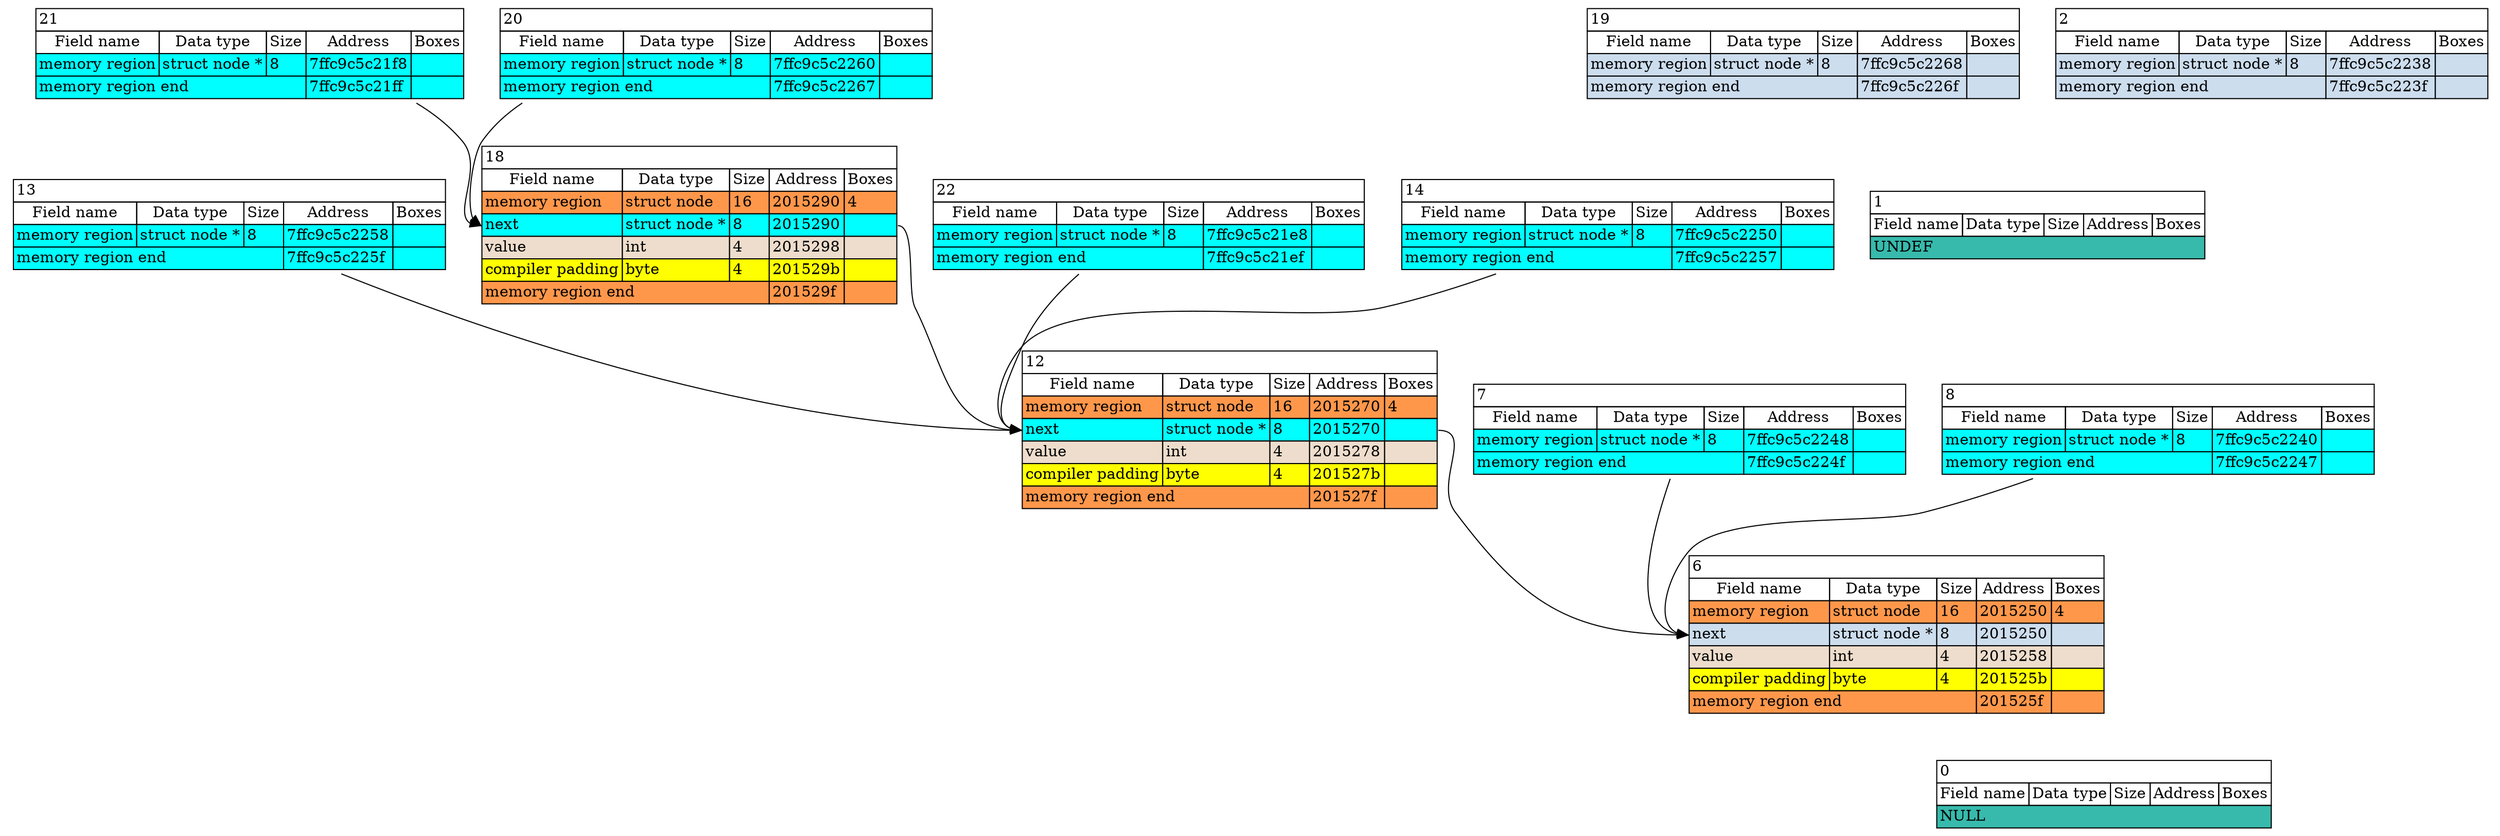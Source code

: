 digraph G {
	"6":"33641040out:e" -> "0":"0in:w" [style = invis]
	"19":"headout:e" -> "1":"0in:w" [style = invis]
	"2":"headout:e" -> "1":"0in:w" [style = invis]
	"13":"headout:e" -> "12":"33641072in:w" [color = "#000000"]
	"21":"headout:e" -> "18":"33641104in:w" [color = "#000000"]
	"20":"headout:e" -> "18":"33641104in:w" [color = "#000000"]
	"7":"headout:e" -> "6":"33641040in:w" [color = "#000000"]
	"22":"headout:e" -> "12":"33641072in:w" [color = "#000000"]
	"14":"headout:e" -> "12":"33641072in:w" [color = "#000000"]
	"18":"33641104out:e" -> "12":"33641072in:w" [color = "#000000"]
	"12":"33641072out:e" -> "6":"33641040in:w" [color = "#000000"]
	"8":"headout:e" -> "6":"33641040in:w" [color = "#000000"]
	subgraph connected_vertices {
		rankdir = LR
		6  [label = <<TABLE BORDER="0" COLOR="black" CELLBORDER="1" CELLSPACING="0"><TR><TD BGCOLOR="#FFFFFF" COLSPAN="5" PORT="" ALIGN="left">6</TD></TR><TR><TD>Field name</TD><TD>Data type</TD><TD>Size</TD><TD>Address</TD><TD>Boxes</TD></TR><TR><TD BGCOLOR="#FF974B" COLSPAN="1" PORT="head" ALIGN="left">memory region</TD><TD BGCOLOR="#FF974B" COLSPAN="1" PORT="" ALIGN="left">struct node</TD><TD BGCOLOR="#FF974B" COLSPAN="1" PORT="" ALIGN="left">16</TD><TD BGCOLOR="#FF974B" COLSPAN="1" PORT="" ALIGN="left">2015250</TD><TD BGCOLOR="#FF974B" COLSPAN="1" PORT="" ALIGN="left">4</TD></TR><TR><TD BGCOLOR="#CCDDEE" COLSPAN="1" PORT="33641040in" ALIGN="left">next</TD><TD BGCOLOR="#CCDDEE" COLSPAN="1" PORT="" ALIGN="left">struct node *</TD><TD BGCOLOR="#CCDDEE" COLSPAN="1" PORT="" ALIGN="left">8</TD><TD BGCOLOR="#CCDDEE" COLSPAN="1" PORT="" ALIGN="left">2015250</TD><TD BGCOLOR="#CCDDEE" COLSPAN="1" PORT="33641040out" ALIGN="left"></TD></TR><TR><TD BGCOLOR="#EEDDCC" COLSPAN="1" PORT="33641048in" ALIGN="left">value</TD><TD BGCOLOR="#EEDDCC" COLSPAN="1" PORT="" ALIGN="left">int</TD><TD BGCOLOR="#EEDDCC" COLSPAN="1" PORT="" ALIGN="left">4</TD><TD BGCOLOR="#EEDDCC" COLSPAN="1" PORT="" ALIGN="left">2015258</TD><TD BGCOLOR="#EEDDCC" COLSPAN="1" PORT="33641048out" ALIGN="left"></TD></TR><TR><TD BGCOLOR="#FFFF00" COLSPAN="1" PORT="" ALIGN="left">compiler padding</TD><TD BGCOLOR="#FFFF00" COLSPAN="1" PORT="" ALIGN="left">byte</TD><TD BGCOLOR="#FFFF00" COLSPAN="1" PORT="" ALIGN="left">4</TD><TD BGCOLOR="#FFFF00" COLSPAN="1" PORT="" ALIGN="left">201525b</TD><TD BGCOLOR="#FFFF00" COLSPAN="1" PORT="" ALIGN="left"></TD></TR><TR><TD BGCOLOR="#FF974B" COLSPAN="3" PORT="head" ALIGN="left">memory region end</TD><TD BGCOLOR="#FF974B" COLSPAN="1" PORT="" ALIGN="left">201525f</TD><TD BGCOLOR="#FF974B" COLSPAN="1" PORT="" ALIGN="left"></TD></TR></TABLE>>, shape = none]
		21  [label = <<TABLE BORDER="0" COLOR="black" CELLBORDER="1" CELLSPACING="0"><TR><TD BGCOLOR="#FFFFFF" COLSPAN="5" PORT="" ALIGN="left">21</TD></TR><TR><TD>Field name</TD><TD>Data type</TD><TD>Size</TD><TD>Address</TD><TD>Boxes</TD></TR><TR><TD BGCOLOR="#00FFFF" COLSPAN="1" PORT="head" ALIGN="left">memory region</TD><TD BGCOLOR="#00FFFF" COLSPAN="1" PORT="" ALIGN="left">struct node *</TD><TD BGCOLOR="#00FFFF" COLSPAN="1" PORT="" ALIGN="left">8</TD><TD BGCOLOR="#00FFFF" COLSPAN="1" PORT="" ALIGN="left">7ffc9c5c21f8</TD><TD BGCOLOR="#00FFFF" COLSPAN="1" PORT="" ALIGN="left"></TD></TR><TR><TD BGCOLOR="#00FFFF" COLSPAN="3" PORT="head" ALIGN="left">memory region end</TD><TD BGCOLOR="#00FFFF" COLSPAN="1" PORT="" ALIGN="left">7ffc9c5c21ff</TD><TD BGCOLOR="#00FFFF" COLSPAN="1" PORT="" ALIGN="left"></TD></TR></TABLE>>, shape = none]
		0  [label = <<TABLE BORDER="0" COLOR="black" CELLBORDER="1" CELLSPACING="0"><TR><TD BGCOLOR="#FFFFFF" COLSPAN="5" PORT="" ALIGN="left">0</TD></TR><TR><TD>Field name</TD><TD>Data type</TD><TD>Size</TD><TD>Address</TD><TD>Boxes</TD></TR><TR><TD BGCOLOR="#37BAAC" COLSPAN="5" PORT="head" ALIGN="left">NULL</TD></TR></TABLE>>, shape = none]
		1  [label = <<TABLE BORDER="0" COLOR="black" CELLBORDER="1" CELLSPACING="0"><TR><TD BGCOLOR="#FFFFFF" COLSPAN="5" PORT="" ALIGN="left">1</TD></TR><TR><TD>Field name</TD><TD>Data type</TD><TD>Size</TD><TD>Address</TD><TD>Boxes</TD></TR><TR><TD BGCOLOR="#37BAAC" COLSPAN="5" PORT="head" ALIGN="left">UNDEF</TD></TR></TABLE>>, shape = none]
		18  [label = <<TABLE BORDER="0" COLOR="black" CELLBORDER="1" CELLSPACING="0"><TR><TD BGCOLOR="#FFFFFF" COLSPAN="5" PORT="" ALIGN="left">18</TD></TR><TR><TD>Field name</TD><TD>Data type</TD><TD>Size</TD><TD>Address</TD><TD>Boxes</TD></TR><TR><TD BGCOLOR="#FF974B" COLSPAN="1" PORT="head" ALIGN="left">memory region</TD><TD BGCOLOR="#FF974B" COLSPAN="1" PORT="" ALIGN="left">struct node</TD><TD BGCOLOR="#FF974B" COLSPAN="1" PORT="" ALIGN="left">16</TD><TD BGCOLOR="#FF974B" COLSPAN="1" PORT="" ALIGN="left">2015290</TD><TD BGCOLOR="#FF974B" COLSPAN="1" PORT="" ALIGN="left">4</TD></TR><TR><TD BGCOLOR="#00FFFF" COLSPAN="1" PORT="33641104in" ALIGN="left">next</TD><TD BGCOLOR="#00FFFF" COLSPAN="1" PORT="" ALIGN="left">struct node *</TD><TD BGCOLOR="#00FFFF" COLSPAN="1" PORT="" ALIGN="left">8</TD><TD BGCOLOR="#00FFFF" COLSPAN="1" PORT="" ALIGN="left">2015290</TD><TD BGCOLOR="#00FFFF" COLSPAN="1" PORT="33641104out" ALIGN="left"></TD></TR><TR><TD BGCOLOR="#EEDDCC" COLSPAN="1" PORT="33641112in" ALIGN="left">value</TD><TD BGCOLOR="#EEDDCC" COLSPAN="1" PORT="" ALIGN="left">int</TD><TD BGCOLOR="#EEDDCC" COLSPAN="1" PORT="" ALIGN="left">4</TD><TD BGCOLOR="#EEDDCC" COLSPAN="1" PORT="" ALIGN="left">2015298</TD><TD BGCOLOR="#EEDDCC" COLSPAN="1" PORT="33641112out" ALIGN="left"></TD></TR><TR><TD BGCOLOR="#FFFF00" COLSPAN="1" PORT="" ALIGN="left">compiler padding</TD><TD BGCOLOR="#FFFF00" COLSPAN="1" PORT="" ALIGN="left">byte</TD><TD BGCOLOR="#FFFF00" COLSPAN="1" PORT="" ALIGN="left">4</TD><TD BGCOLOR="#FFFF00" COLSPAN="1" PORT="" ALIGN="left">201529b</TD><TD BGCOLOR="#FFFF00" COLSPAN="1" PORT="" ALIGN="left"></TD></TR><TR><TD BGCOLOR="#FF974B" COLSPAN="3" PORT="head" ALIGN="left">memory region end</TD><TD BGCOLOR="#FF974B" COLSPAN="1" PORT="" ALIGN="left">201529f</TD><TD BGCOLOR="#FF974B" COLSPAN="1" PORT="" ALIGN="left"></TD></TR></TABLE>>, shape = none]
		19  [label = <<TABLE BORDER="0" COLOR="black" CELLBORDER="1" CELLSPACING="0"><TR><TD BGCOLOR="#FFFFFF" COLSPAN="5" PORT="" ALIGN="left">19</TD></TR><TR><TD>Field name</TD><TD>Data type</TD><TD>Size</TD><TD>Address</TD><TD>Boxes</TD></TR><TR><TD BGCOLOR="#CCDDEE" COLSPAN="1" PORT="head" ALIGN="left">memory region</TD><TD BGCOLOR="#CCDDEE" COLSPAN="1" PORT="" ALIGN="left">struct node *</TD><TD BGCOLOR="#CCDDEE" COLSPAN="1" PORT="" ALIGN="left">8</TD><TD BGCOLOR="#CCDDEE" COLSPAN="1" PORT="" ALIGN="left">7ffc9c5c2268</TD><TD BGCOLOR="#CCDDEE" COLSPAN="1" PORT="" ALIGN="left"></TD></TR><TR><TD BGCOLOR="#CCDDEE" COLSPAN="3" PORT="head" ALIGN="left">memory region end</TD><TD BGCOLOR="#CCDDEE" COLSPAN="1" PORT="" ALIGN="left">7ffc9c5c226f</TD><TD BGCOLOR="#CCDDEE" COLSPAN="1" PORT="" ALIGN="left"></TD></TR></TABLE>>, shape = none]
		12  [label = <<TABLE BORDER="0" COLOR="black" CELLBORDER="1" CELLSPACING="0"><TR><TD BGCOLOR="#FFFFFF" COLSPAN="5" PORT="" ALIGN="left">12</TD></TR><TR><TD>Field name</TD><TD>Data type</TD><TD>Size</TD><TD>Address</TD><TD>Boxes</TD></TR><TR><TD BGCOLOR="#FF974B" COLSPAN="1" PORT="head" ALIGN="left">memory region</TD><TD BGCOLOR="#FF974B" COLSPAN="1" PORT="" ALIGN="left">struct node</TD><TD BGCOLOR="#FF974B" COLSPAN="1" PORT="" ALIGN="left">16</TD><TD BGCOLOR="#FF974B" COLSPAN="1" PORT="" ALIGN="left">2015270</TD><TD BGCOLOR="#FF974B" COLSPAN="1" PORT="" ALIGN="left">4</TD></TR><TR><TD BGCOLOR="#00FFFF" COLSPAN="1" PORT="33641072in" ALIGN="left">next</TD><TD BGCOLOR="#00FFFF" COLSPAN="1" PORT="" ALIGN="left">struct node *</TD><TD BGCOLOR="#00FFFF" COLSPAN="1" PORT="" ALIGN="left">8</TD><TD BGCOLOR="#00FFFF" COLSPAN="1" PORT="" ALIGN="left">2015270</TD><TD BGCOLOR="#00FFFF" COLSPAN="1" PORT="33641072out" ALIGN="left"></TD></TR><TR><TD BGCOLOR="#EEDDCC" COLSPAN="1" PORT="33641080in" ALIGN="left">value</TD><TD BGCOLOR="#EEDDCC" COLSPAN="1" PORT="" ALIGN="left">int</TD><TD BGCOLOR="#EEDDCC" COLSPAN="1" PORT="" ALIGN="left">4</TD><TD BGCOLOR="#EEDDCC" COLSPAN="1" PORT="" ALIGN="left">2015278</TD><TD BGCOLOR="#EEDDCC" COLSPAN="1" PORT="33641080out" ALIGN="left"></TD></TR><TR><TD BGCOLOR="#FFFF00" COLSPAN="1" PORT="" ALIGN="left">compiler padding</TD><TD BGCOLOR="#FFFF00" COLSPAN="1" PORT="" ALIGN="left">byte</TD><TD BGCOLOR="#FFFF00" COLSPAN="1" PORT="" ALIGN="left">4</TD><TD BGCOLOR="#FFFF00" COLSPAN="1" PORT="" ALIGN="left">201527b</TD><TD BGCOLOR="#FFFF00" COLSPAN="1" PORT="" ALIGN="left"></TD></TR><TR><TD BGCOLOR="#FF974B" COLSPAN="3" PORT="head" ALIGN="left">memory region end</TD><TD BGCOLOR="#FF974B" COLSPAN="1" PORT="" ALIGN="left">201527f</TD><TD BGCOLOR="#FF974B" COLSPAN="1" PORT="" ALIGN="left"></TD></TR></TABLE>>, shape = none]
		8  [label = <<TABLE BORDER="0" COLOR="black" CELLBORDER="1" CELLSPACING="0"><TR><TD BGCOLOR="#FFFFFF" COLSPAN="5" PORT="" ALIGN="left">8</TD></TR><TR><TD>Field name</TD><TD>Data type</TD><TD>Size</TD><TD>Address</TD><TD>Boxes</TD></TR><TR><TD BGCOLOR="#00FFFF" COLSPAN="1" PORT="head" ALIGN="left">memory region</TD><TD BGCOLOR="#00FFFF" COLSPAN="1" PORT="" ALIGN="left">struct node *</TD><TD BGCOLOR="#00FFFF" COLSPAN="1" PORT="" ALIGN="left">8</TD><TD BGCOLOR="#00FFFF" COLSPAN="1" PORT="" ALIGN="left">7ffc9c5c2240</TD><TD BGCOLOR="#00FFFF" COLSPAN="1" PORT="" ALIGN="left"></TD></TR><TR><TD BGCOLOR="#00FFFF" COLSPAN="3" PORT="head" ALIGN="left">memory region end</TD><TD BGCOLOR="#00FFFF" COLSPAN="1" PORT="" ALIGN="left">7ffc9c5c2247</TD><TD BGCOLOR="#00FFFF" COLSPAN="1" PORT="" ALIGN="left"></TD></TR></TABLE>>, shape = none]
		14  [label = <<TABLE BORDER="0" COLOR="black" CELLBORDER="1" CELLSPACING="0"><TR><TD BGCOLOR="#FFFFFF" COLSPAN="5" PORT="" ALIGN="left">14</TD></TR><TR><TD>Field name</TD><TD>Data type</TD><TD>Size</TD><TD>Address</TD><TD>Boxes</TD></TR><TR><TD BGCOLOR="#00FFFF" COLSPAN="1" PORT="head" ALIGN="left">memory region</TD><TD BGCOLOR="#00FFFF" COLSPAN="1" PORT="" ALIGN="left">struct node *</TD><TD BGCOLOR="#00FFFF" COLSPAN="1" PORT="" ALIGN="left">8</TD><TD BGCOLOR="#00FFFF" COLSPAN="1" PORT="" ALIGN="left">7ffc9c5c2250</TD><TD BGCOLOR="#00FFFF" COLSPAN="1" PORT="" ALIGN="left"></TD></TR><TR><TD BGCOLOR="#00FFFF" COLSPAN="3" PORT="head" ALIGN="left">memory region end</TD><TD BGCOLOR="#00FFFF" COLSPAN="1" PORT="" ALIGN="left">7ffc9c5c2257</TD><TD BGCOLOR="#00FFFF" COLSPAN="1" PORT="" ALIGN="left"></TD></TR></TABLE>>, shape = none]
		22  [label = <<TABLE BORDER="0" COLOR="black" CELLBORDER="1" CELLSPACING="0"><TR><TD BGCOLOR="#FFFFFF" COLSPAN="5" PORT="" ALIGN="left">22</TD></TR><TR><TD>Field name</TD><TD>Data type</TD><TD>Size</TD><TD>Address</TD><TD>Boxes</TD></TR><TR><TD BGCOLOR="#00FFFF" COLSPAN="1" PORT="head" ALIGN="left">memory region</TD><TD BGCOLOR="#00FFFF" COLSPAN="1" PORT="" ALIGN="left">struct node *</TD><TD BGCOLOR="#00FFFF" COLSPAN="1" PORT="" ALIGN="left">8</TD><TD BGCOLOR="#00FFFF" COLSPAN="1" PORT="" ALIGN="left">7ffc9c5c21e8</TD><TD BGCOLOR="#00FFFF" COLSPAN="1" PORT="" ALIGN="left"></TD></TR><TR><TD BGCOLOR="#00FFFF" COLSPAN="3" PORT="head" ALIGN="left">memory region end</TD><TD BGCOLOR="#00FFFF" COLSPAN="1" PORT="" ALIGN="left">7ffc9c5c21ef</TD><TD BGCOLOR="#00FFFF" COLSPAN="1" PORT="" ALIGN="left"></TD></TR></TABLE>>, shape = none]
		20  [label = <<TABLE BORDER="0" COLOR="black" CELLBORDER="1" CELLSPACING="0"><TR><TD BGCOLOR="#FFFFFF" COLSPAN="5" PORT="" ALIGN="left">20</TD></TR><TR><TD>Field name</TD><TD>Data type</TD><TD>Size</TD><TD>Address</TD><TD>Boxes</TD></TR><TR><TD BGCOLOR="#00FFFF" COLSPAN="1" PORT="head" ALIGN="left">memory region</TD><TD BGCOLOR="#00FFFF" COLSPAN="1" PORT="" ALIGN="left">struct node *</TD><TD BGCOLOR="#00FFFF" COLSPAN="1" PORT="" ALIGN="left">8</TD><TD BGCOLOR="#00FFFF" COLSPAN="1" PORT="" ALIGN="left">7ffc9c5c2260</TD><TD BGCOLOR="#00FFFF" COLSPAN="1" PORT="" ALIGN="left"></TD></TR><TR><TD BGCOLOR="#00FFFF" COLSPAN="3" PORT="head" ALIGN="left">memory region end</TD><TD BGCOLOR="#00FFFF" COLSPAN="1" PORT="" ALIGN="left">7ffc9c5c2267</TD><TD BGCOLOR="#00FFFF" COLSPAN="1" PORT="" ALIGN="left"></TD></TR></TABLE>>, shape = none]
		13  [label = <<TABLE BORDER="0" COLOR="black" CELLBORDER="1" CELLSPACING="0"><TR><TD BGCOLOR="#FFFFFF" COLSPAN="5" PORT="" ALIGN="left">13</TD></TR><TR><TD>Field name</TD><TD>Data type</TD><TD>Size</TD><TD>Address</TD><TD>Boxes</TD></TR><TR><TD BGCOLOR="#00FFFF" COLSPAN="1" PORT="head" ALIGN="left">memory region</TD><TD BGCOLOR="#00FFFF" COLSPAN="1" PORT="" ALIGN="left">struct node *</TD><TD BGCOLOR="#00FFFF" COLSPAN="1" PORT="" ALIGN="left">8</TD><TD BGCOLOR="#00FFFF" COLSPAN="1" PORT="" ALIGN="left">7ffc9c5c2258</TD><TD BGCOLOR="#00FFFF" COLSPAN="1" PORT="" ALIGN="left"></TD></TR><TR><TD BGCOLOR="#00FFFF" COLSPAN="3" PORT="head" ALIGN="left">memory region end</TD><TD BGCOLOR="#00FFFF" COLSPAN="1" PORT="" ALIGN="left">7ffc9c5c225f</TD><TD BGCOLOR="#00FFFF" COLSPAN="1" PORT="" ALIGN="left"></TD></TR></TABLE>>, shape = none]
		2  [label = <<TABLE BORDER="0" COLOR="black" CELLBORDER="1" CELLSPACING="0"><TR><TD BGCOLOR="#FFFFFF" COLSPAN="5" PORT="" ALIGN="left">2</TD></TR><TR><TD>Field name</TD><TD>Data type</TD><TD>Size</TD><TD>Address</TD><TD>Boxes</TD></TR><TR><TD BGCOLOR="#CCDDEE" COLSPAN="1" PORT="head" ALIGN="left">memory region</TD><TD BGCOLOR="#CCDDEE" COLSPAN="1" PORT="" ALIGN="left">struct node *</TD><TD BGCOLOR="#CCDDEE" COLSPAN="1" PORT="" ALIGN="left">8</TD><TD BGCOLOR="#CCDDEE" COLSPAN="1" PORT="" ALIGN="left">7ffc9c5c2238</TD><TD BGCOLOR="#CCDDEE" COLSPAN="1" PORT="" ALIGN="left"></TD></TR><TR><TD BGCOLOR="#CCDDEE" COLSPAN="3" PORT="head" ALIGN="left">memory region end</TD><TD BGCOLOR="#CCDDEE" COLSPAN="1" PORT="" ALIGN="left">7ffc9c5c223f</TD><TD BGCOLOR="#CCDDEE" COLSPAN="1" PORT="" ALIGN="left"></TD></TR></TABLE>>, shape = none]
		7  [label = <<TABLE BORDER="0" COLOR="black" CELLBORDER="1" CELLSPACING="0"><TR><TD BGCOLOR="#FFFFFF" COLSPAN="5" PORT="" ALIGN="left">7</TD></TR><TR><TD>Field name</TD><TD>Data type</TD><TD>Size</TD><TD>Address</TD><TD>Boxes</TD></TR><TR><TD BGCOLOR="#00FFFF" COLSPAN="1" PORT="head" ALIGN="left">memory region</TD><TD BGCOLOR="#00FFFF" COLSPAN="1" PORT="" ALIGN="left">struct node *</TD><TD BGCOLOR="#00FFFF" COLSPAN="1" PORT="" ALIGN="left">8</TD><TD BGCOLOR="#00FFFF" COLSPAN="1" PORT="" ALIGN="left">7ffc9c5c2248</TD><TD BGCOLOR="#00FFFF" COLSPAN="1" PORT="" ALIGN="left"></TD></TR><TR><TD BGCOLOR="#00FFFF" COLSPAN="3" PORT="head" ALIGN="left">memory region end</TD><TD BGCOLOR="#00FFFF" COLSPAN="1" PORT="" ALIGN="left">7ffc9c5c224f</TD><TD BGCOLOR="#00FFFF" COLSPAN="1" PORT="" ALIGN="left"></TD></TR></TABLE>>, shape = none]
	}
}